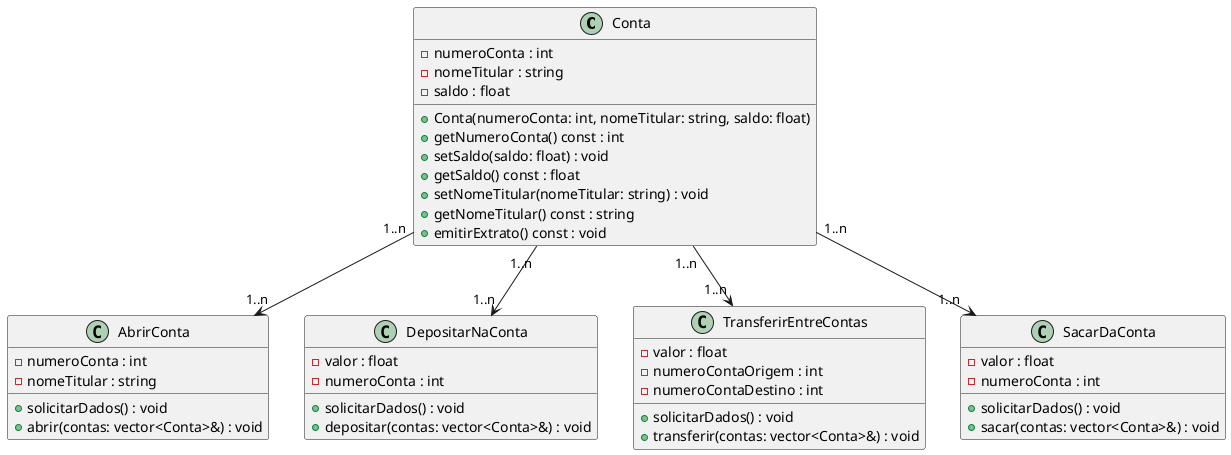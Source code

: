 @startuml name
class Conta {
    - numeroConta : int
    - nomeTitular : string
    - saldo : float
    + Conta(numeroConta: int, nomeTitular: string, saldo: float)
    + getNumeroConta() const : int
    + setSaldo(saldo: float) : void
    + getSaldo() const : float
    + setNomeTitular(nomeTitular: string) : void
    + getNomeTitular() const : string
    + emitirExtrato() const : void
}

class AbrirConta {
    - numeroConta : int
    - nomeTitular : string
    + solicitarDados() : void
    + abrir(contas: vector<Conta>&) : void
}

class DepositarNaConta {
    - valor : float
    - numeroConta : int
    + solicitarDados() : void
    + depositar(contas: vector<Conta>&) : void
}

class TransferirEntreContas {
    - valor : float
    - numeroContaOrigem : int
    - numeroContaDestino : int
    + solicitarDados() : void
    + transferir(contas: vector<Conta>&) : void
}

class SacarDaConta {
    - valor : float
    - numeroConta : int
    + solicitarDados() : void
    + sacar(contas: vector<Conta>&) : void
}


Conta "1..n" --> "1..n" AbrirConta
Conta "1..n" --> "1..n" DepositarNaConta
Conta "1..n" --> "1..n" TransferirEntreContas
Conta "1..n" --> "1..n" SacarDaConta

@enduml
